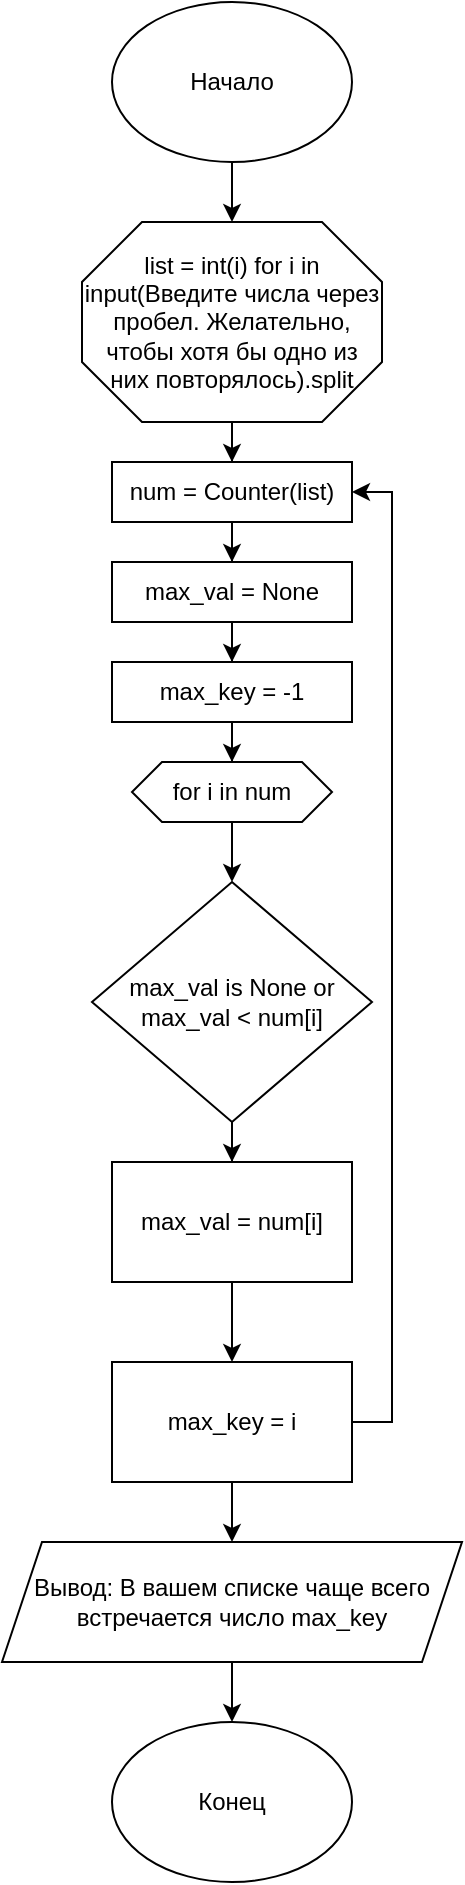 <mxfile version="16.1.2" type="github">
  <diagram id="clpgUzq1kONX2NWK2iSc" name="Page-1">
    <mxGraphModel dx="782" dy="418" grid="1" gridSize="10" guides="1" tooltips="1" connect="1" arrows="1" fold="1" page="1" pageScale="1" pageWidth="827" pageHeight="1169" math="0" shadow="0">
      <root>
        <mxCell id="0" />
        <mxCell id="1" parent="0" />
        <mxCell id="2VbiIZ2fyIYLHgACposi-11" style="edgeStyle=orthogonalEdgeStyle;rounded=0;orthogonalLoop=1;jettySize=auto;html=1;entryX=0.5;entryY=0;entryDx=0;entryDy=0;entryPerimeter=0;" edge="1" parent="1" source="2VbiIZ2fyIYLHgACposi-1" target="2VbiIZ2fyIYLHgACposi-2">
          <mxGeometry relative="1" as="geometry" />
        </mxCell>
        <mxCell id="2VbiIZ2fyIYLHgACposi-1" value="Начало" style="ellipse;whiteSpace=wrap;html=1;" vertex="1" parent="1">
          <mxGeometry x="340" y="30" width="120" height="80" as="geometry" />
        </mxCell>
        <mxCell id="2VbiIZ2fyIYLHgACposi-12" style="edgeStyle=orthogonalEdgeStyle;rounded=0;orthogonalLoop=1;jettySize=auto;html=1;" edge="1" parent="1" source="2VbiIZ2fyIYLHgACposi-2" target="2VbiIZ2fyIYLHgACposi-3">
          <mxGeometry relative="1" as="geometry" />
        </mxCell>
        <mxCell id="2VbiIZ2fyIYLHgACposi-2" value="list = int(i) for i in input(Введите числа через пробел. Желательно, чтобы хотя бы одно из них повторялось).split" style="whiteSpace=wrap;html=1;shape=mxgraph.basic.octagon2;align=center;verticalAlign=middle;dx=15;" vertex="1" parent="1">
          <mxGeometry x="325" y="140" width="150" height="100" as="geometry" />
        </mxCell>
        <mxCell id="2VbiIZ2fyIYLHgACposi-13" style="edgeStyle=orthogonalEdgeStyle;rounded=0;orthogonalLoop=1;jettySize=auto;html=1;entryX=0.5;entryY=0;entryDx=0;entryDy=0;" edge="1" parent="1" source="2VbiIZ2fyIYLHgACposi-3" target="2VbiIZ2fyIYLHgACposi-4">
          <mxGeometry relative="1" as="geometry" />
        </mxCell>
        <mxCell id="2VbiIZ2fyIYLHgACposi-3" value="num = Counter(list)" style="rounded=0;whiteSpace=wrap;html=1;" vertex="1" parent="1">
          <mxGeometry x="340" y="260" width="120" height="30" as="geometry" />
        </mxCell>
        <mxCell id="2VbiIZ2fyIYLHgACposi-14" style="edgeStyle=orthogonalEdgeStyle;rounded=0;orthogonalLoop=1;jettySize=auto;html=1;entryX=0.5;entryY=0;entryDx=0;entryDy=0;" edge="1" parent="1" source="2VbiIZ2fyIYLHgACposi-4" target="2VbiIZ2fyIYLHgACposi-5">
          <mxGeometry relative="1" as="geometry" />
        </mxCell>
        <mxCell id="2VbiIZ2fyIYLHgACposi-4" value="max_val = None" style="rounded=0;whiteSpace=wrap;html=1;" vertex="1" parent="1">
          <mxGeometry x="340" y="310" width="120" height="30" as="geometry" />
        </mxCell>
        <mxCell id="2VbiIZ2fyIYLHgACposi-15" style="edgeStyle=orthogonalEdgeStyle;rounded=0;orthogonalLoop=1;jettySize=auto;html=1;entryX=0.5;entryY=0;entryDx=0;entryDy=0;entryPerimeter=0;" edge="1" parent="1" source="2VbiIZ2fyIYLHgACposi-5" target="2VbiIZ2fyIYLHgACposi-6">
          <mxGeometry relative="1" as="geometry" />
        </mxCell>
        <mxCell id="2VbiIZ2fyIYLHgACposi-5" value="max_key = -1" style="rounded=0;whiteSpace=wrap;html=1;" vertex="1" parent="1">
          <mxGeometry x="340" y="360" width="120" height="30" as="geometry" />
        </mxCell>
        <mxCell id="2VbiIZ2fyIYLHgACposi-16" style="edgeStyle=orthogonalEdgeStyle;rounded=0;orthogonalLoop=1;jettySize=auto;html=1;entryX=0.5;entryY=0;entryDx=0;entryDy=0;" edge="1" parent="1" source="2VbiIZ2fyIYLHgACposi-6" target="2VbiIZ2fyIYLHgACposi-7">
          <mxGeometry relative="1" as="geometry" />
        </mxCell>
        <mxCell id="2VbiIZ2fyIYLHgACposi-6" value="for i in num" style="whiteSpace=wrap;html=1;shape=mxgraph.basic.octagon2;align=center;verticalAlign=middle;dx=15;" vertex="1" parent="1">
          <mxGeometry x="350" y="410" width="100" height="30" as="geometry" />
        </mxCell>
        <mxCell id="2VbiIZ2fyIYLHgACposi-17" style="edgeStyle=orthogonalEdgeStyle;rounded=0;orthogonalLoop=1;jettySize=auto;html=1;entryX=0.5;entryY=0;entryDx=0;entryDy=0;" edge="1" parent="1" source="2VbiIZ2fyIYLHgACposi-7" target="2VbiIZ2fyIYLHgACposi-8">
          <mxGeometry relative="1" as="geometry" />
        </mxCell>
        <mxCell id="2VbiIZ2fyIYLHgACposi-7" value="max_val is None or max_val &amp;lt; num[i]" style="rhombus;whiteSpace=wrap;html=1;" vertex="1" parent="1">
          <mxGeometry x="330" y="470" width="140" height="120" as="geometry" />
        </mxCell>
        <mxCell id="2VbiIZ2fyIYLHgACposi-18" style="edgeStyle=orthogonalEdgeStyle;rounded=0;orthogonalLoop=1;jettySize=auto;html=1;entryX=0.5;entryY=0;entryDx=0;entryDy=0;" edge="1" parent="1" source="2VbiIZ2fyIYLHgACposi-8" target="2VbiIZ2fyIYLHgACposi-9">
          <mxGeometry relative="1" as="geometry" />
        </mxCell>
        <mxCell id="2VbiIZ2fyIYLHgACposi-8" value="max_val = num[i]" style="rounded=0;whiteSpace=wrap;html=1;" vertex="1" parent="1">
          <mxGeometry x="340" y="610" width="120" height="60" as="geometry" />
        </mxCell>
        <mxCell id="2VbiIZ2fyIYLHgACposi-19" style="edgeStyle=orthogonalEdgeStyle;rounded=0;orthogonalLoop=1;jettySize=auto;html=1;entryX=0.5;entryY=0;entryDx=0;entryDy=0;" edge="1" parent="1" source="2VbiIZ2fyIYLHgACposi-9" target="2VbiIZ2fyIYLHgACposi-10">
          <mxGeometry relative="1" as="geometry" />
        </mxCell>
        <mxCell id="2VbiIZ2fyIYLHgACposi-20" style="edgeStyle=orthogonalEdgeStyle;rounded=0;orthogonalLoop=1;jettySize=auto;html=1;entryX=1;entryY=0.5;entryDx=0;entryDy=0;" edge="1" parent="1" source="2VbiIZ2fyIYLHgACposi-9" target="2VbiIZ2fyIYLHgACposi-3">
          <mxGeometry relative="1" as="geometry">
            <Array as="points">
              <mxPoint x="480" y="740" />
              <mxPoint x="480" y="275" />
            </Array>
          </mxGeometry>
        </mxCell>
        <mxCell id="2VbiIZ2fyIYLHgACposi-9" value="max_key = i" style="rounded=0;whiteSpace=wrap;html=1;" vertex="1" parent="1">
          <mxGeometry x="340" y="710" width="120" height="60" as="geometry" />
        </mxCell>
        <mxCell id="2VbiIZ2fyIYLHgACposi-22" style="edgeStyle=orthogonalEdgeStyle;rounded=0;orthogonalLoop=1;jettySize=auto;html=1;" edge="1" parent="1" source="2VbiIZ2fyIYLHgACposi-10" target="2VbiIZ2fyIYLHgACposi-21">
          <mxGeometry relative="1" as="geometry" />
        </mxCell>
        <mxCell id="2VbiIZ2fyIYLHgACposi-10" value="Вывод: В вашем списке чаще всего встречается число max_key" style="shape=parallelogram;perimeter=parallelogramPerimeter;whiteSpace=wrap;html=1;fixedSize=1;" vertex="1" parent="1">
          <mxGeometry x="285" y="800" width="230" height="60" as="geometry" />
        </mxCell>
        <mxCell id="2VbiIZ2fyIYLHgACposi-21" value="Конец" style="ellipse;whiteSpace=wrap;html=1;" vertex="1" parent="1">
          <mxGeometry x="340" y="890" width="120" height="80" as="geometry" />
        </mxCell>
      </root>
    </mxGraphModel>
  </diagram>
</mxfile>
